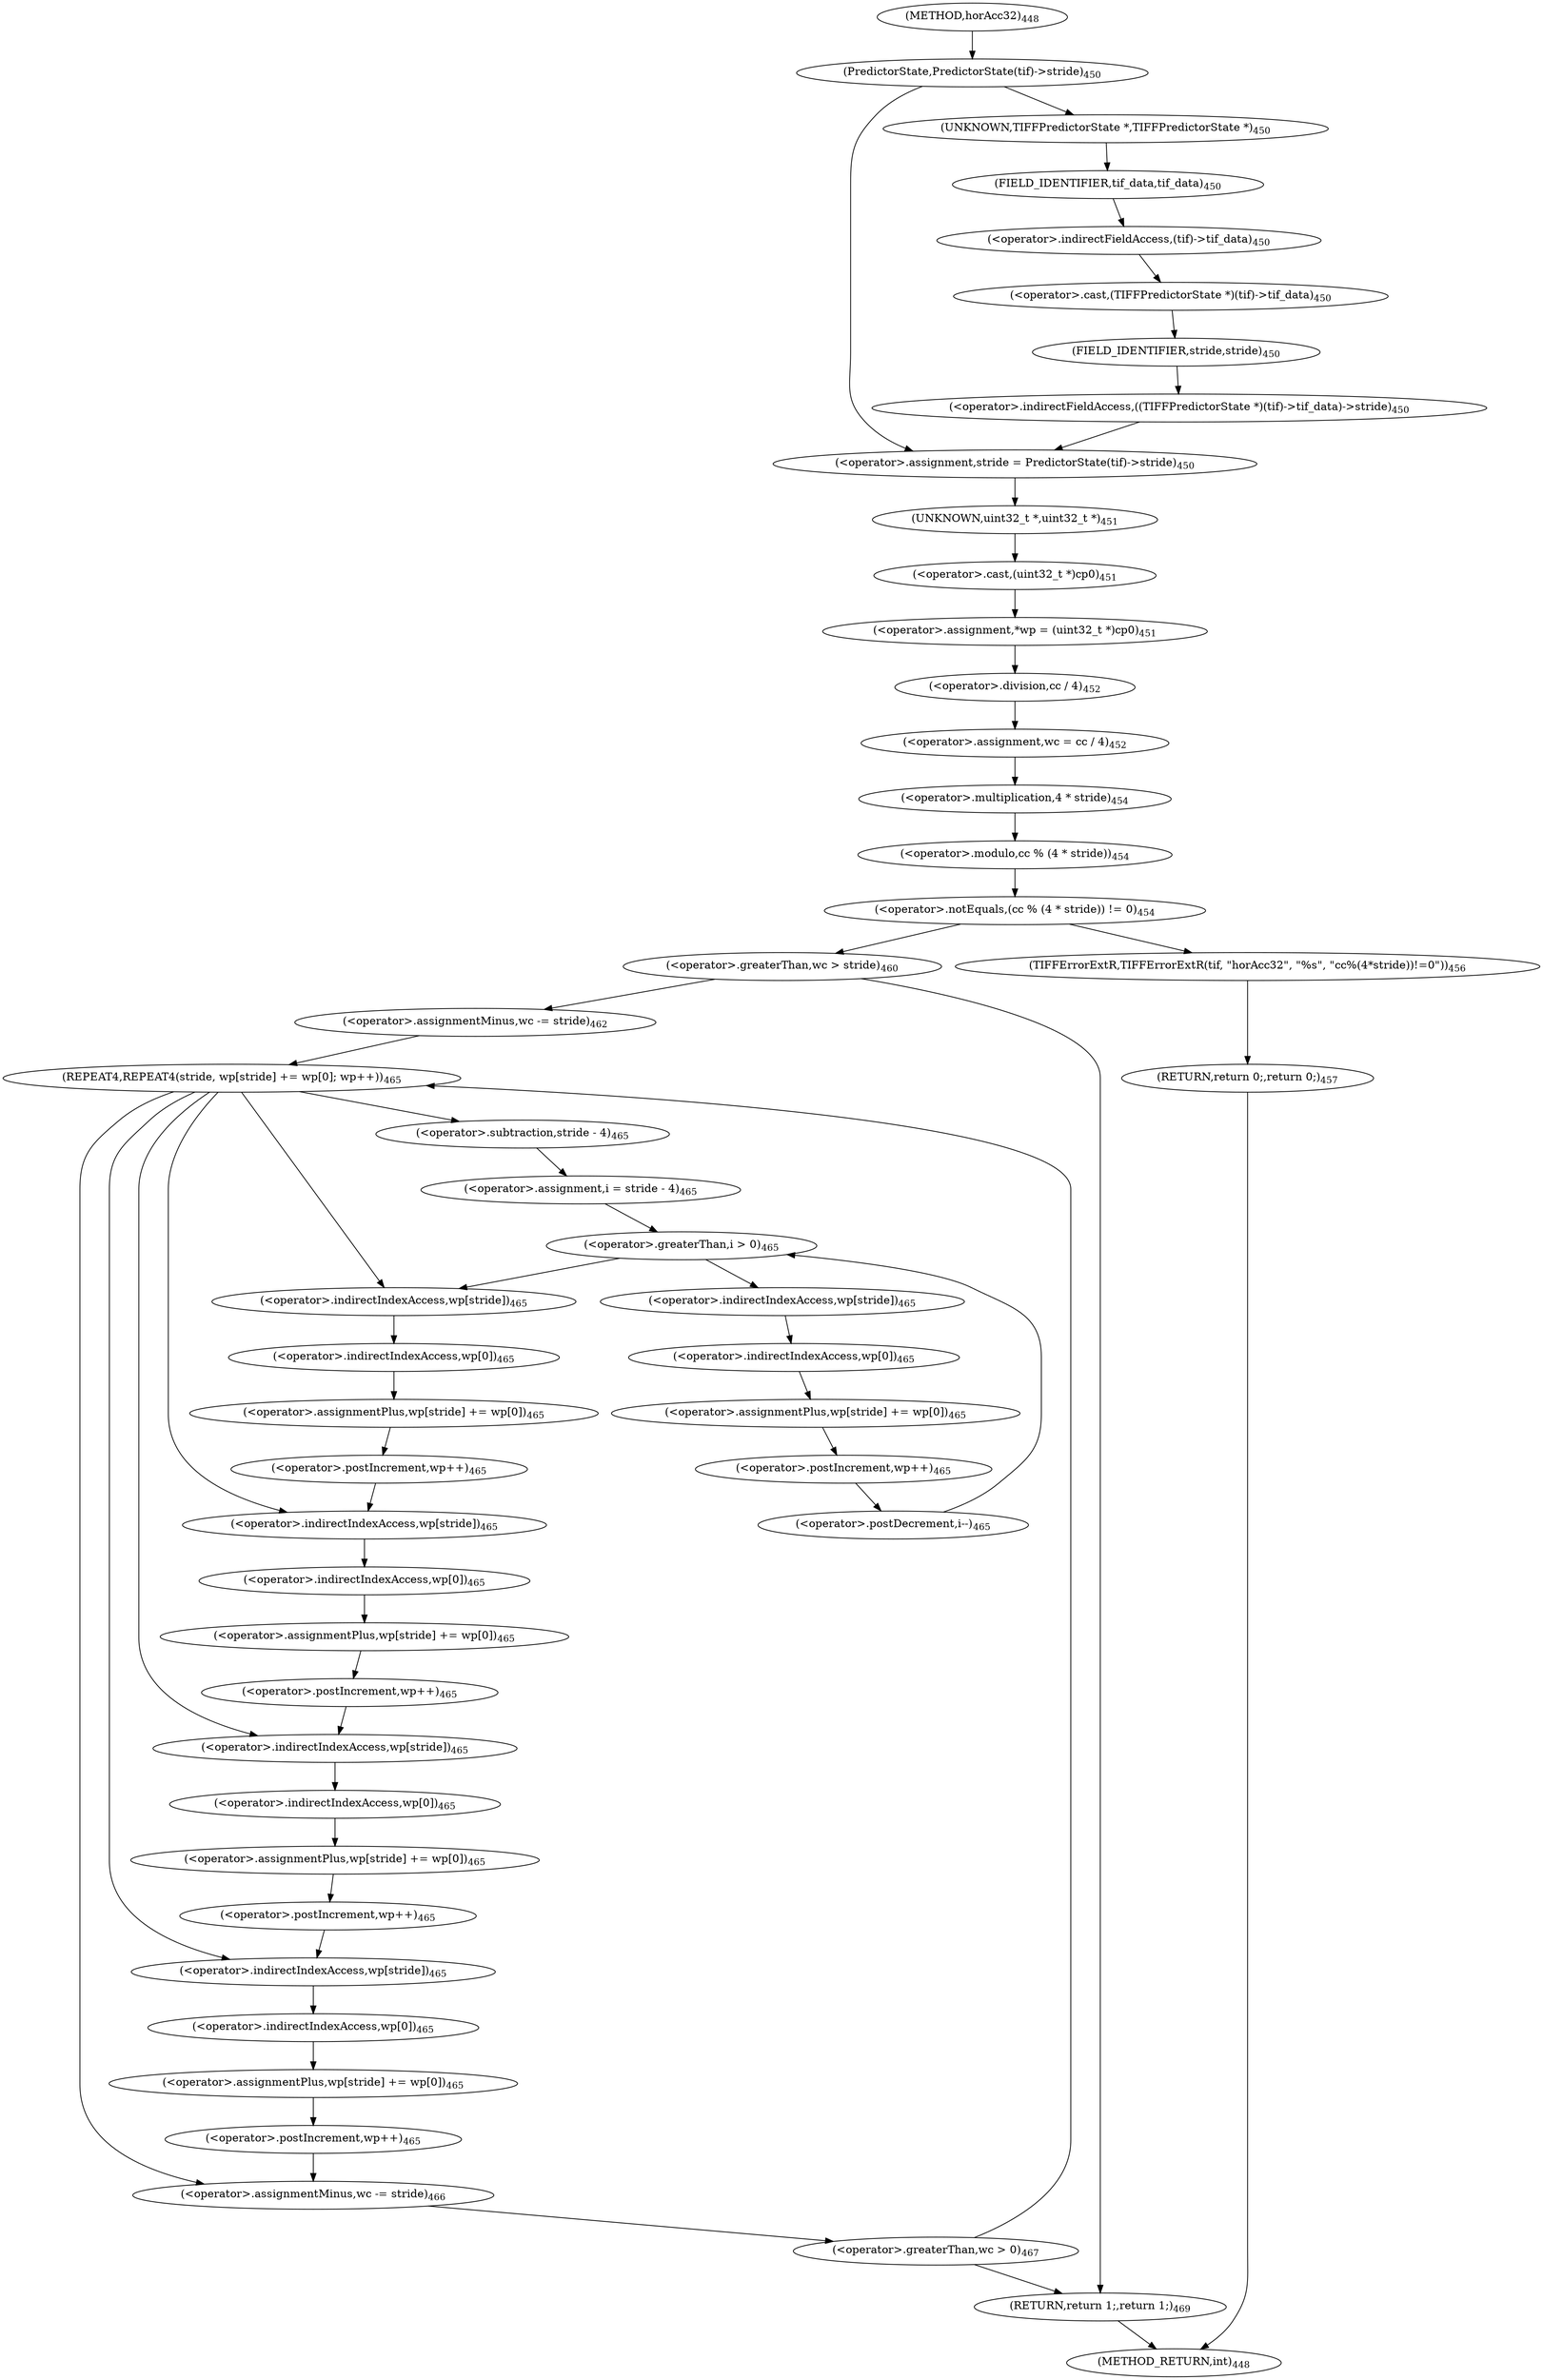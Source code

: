 digraph "horAcc32" {  
"37038" [label = <(&lt;operator&gt;.assignment,stride = PredictorState(tif)-&gt;stride)<SUB>450</SUB>> ]
"37051" [label = <(&lt;operator&gt;.assignment,*wp = (uint32_t *)cp0)<SUB>451</SUB>> ]
"37057" [label = <(&lt;operator&gt;.assignment,wc = cc / 4)<SUB>452</SUB>> ]
"37171" [label = <(RETURN,return 1;,return 1;)<SUB>469</SUB>> ]
"37040" [label = <(PredictorState,PredictorState(tif)-&gt;stride)<SUB>450</SUB>> ]
"37053" [label = <(&lt;operator&gt;.cast,(uint32_t *)cp0)<SUB>451</SUB>> ]
"37059" [label = <(&lt;operator&gt;.division,cc / 4)<SUB>452</SUB>> ]
"37063" [label = <(&lt;operator&gt;.notEquals,(cc % (4 * stride)) != 0)<SUB>454</SUB>> ]
"37079" [label = <(&lt;operator&gt;.greaterThan,wc &gt; stride)<SUB>460</SUB>> ]
"37054" [label = <(UNKNOWN,uint32_t *,uint32_t *)<SUB>451</SUB>> ]
"37064" [label = <(&lt;operator&gt;.modulo,cc % (4 * stride))<SUB>454</SUB>> ]
"37071" [label = <(TIFFErrorExtR,TIFFErrorExtR(tif, &quot;horAcc32&quot;, &quot;%s&quot;, &quot;cc%(4*stride))!=0&quot;))<SUB>456</SUB>> ]
"37076" [label = <(RETURN,return 0;,return 0;)<SUB>457</SUB>> ]
"37083" [label = <(&lt;operator&gt;.assignmentMinus,wc -= stride)<SUB>462</SUB>> ]
"37043" [label = <(&lt;operator&gt;.indirectFieldAccess,((TIFFPredictorState *)(tif)-&gt;tif_data)-&gt;stride)<SUB>450</SUB>> ]
"37066" [label = <(&lt;operator&gt;.multiplication,4 * stride)<SUB>454</SUB>> ]
"37168" [label = <(&lt;operator&gt;.greaterThan,wc &gt; 0)<SUB>467</SUB>> ]
"37044" [label = <(&lt;operator&gt;.cast,(TIFFPredictorState *)(tif)-&gt;tif_data)<SUB>450</SUB>> ]
"37049" [label = <(FIELD_IDENTIFIER,stride,stride)<SUB>450</SUB>> ]
"37088" [label = <(REPEAT4,REPEAT4(stride, wp[stride] += wp[0]; wp++))<SUB>465</SUB>> ]
"37165" [label = <(&lt;operator&gt;.assignmentMinus,wc -= stride)<SUB>466</SUB>> ]
"37045" [label = <(UNKNOWN,TIFFPredictorState *,TIFFPredictorState *)<SUB>450</SUB>> ]
"37046" [label = <(&lt;operator&gt;.indirectFieldAccess,(tif)-&gt;tif_data)<SUB>450</SUB>> ]
"37048" [label = <(FIELD_IDENTIFIER,tif_data,tif_data)<SUB>450</SUB>> ]
"37121" [label = <(&lt;operator&gt;.assignmentPlus,wp[stride] += wp[0])<SUB>465</SUB>> ]
"37128" [label = <(&lt;operator&gt;.postIncrement,wp++)<SUB>465</SUB>> ]
"37132" [label = <(&lt;operator&gt;.assignmentPlus,wp[stride] += wp[0])<SUB>465</SUB>> ]
"37139" [label = <(&lt;operator&gt;.postIncrement,wp++)<SUB>465</SUB>> ]
"37143" [label = <(&lt;operator&gt;.assignmentPlus,wp[stride] += wp[0])<SUB>465</SUB>> ]
"37150" [label = <(&lt;operator&gt;.postIncrement,wp++)<SUB>465</SUB>> ]
"37154" [label = <(&lt;operator&gt;.assignmentPlus,wp[stride] += wp[0])<SUB>465</SUB>> ]
"37161" [label = <(&lt;operator&gt;.postIncrement,wp++)<SUB>465</SUB>> ]
"37122" [label = <(&lt;operator&gt;.indirectIndexAccess,wp[stride])<SUB>465</SUB>> ]
"37125" [label = <(&lt;operator&gt;.indirectIndexAccess,wp[0])<SUB>465</SUB>> ]
"37133" [label = <(&lt;operator&gt;.indirectIndexAccess,wp[stride])<SUB>465</SUB>> ]
"37136" [label = <(&lt;operator&gt;.indirectIndexAccess,wp[0])<SUB>465</SUB>> ]
"37144" [label = <(&lt;operator&gt;.indirectIndexAccess,wp[stride])<SUB>465</SUB>> ]
"37147" [label = <(&lt;operator&gt;.indirectIndexAccess,wp[0])<SUB>465</SUB>> ]
"37155" [label = <(&lt;operator&gt;.indirectIndexAccess,wp[stride])<SUB>465</SUB>> ]
"37158" [label = <(&lt;operator&gt;.indirectIndexAccess,wp[0])<SUB>465</SUB>> ]
"37104" [label = <(&lt;operator&gt;.greaterThan,i &gt; 0)<SUB>465</SUB>> ]
"37107" [label = <(&lt;operator&gt;.postDecrement,i--)<SUB>465</SUB>> ]
"37099" [label = <(&lt;operator&gt;.assignment,i = stride - 4)<SUB>465</SUB>> ]
"37110" [label = <(&lt;operator&gt;.assignmentPlus,wp[stride] += wp[0])<SUB>465</SUB>> ]
"37117" [label = <(&lt;operator&gt;.postIncrement,wp++)<SUB>465</SUB>> ]
"37101" [label = <(&lt;operator&gt;.subtraction,stride - 4)<SUB>465</SUB>> ]
"37111" [label = <(&lt;operator&gt;.indirectIndexAccess,wp[stride])<SUB>465</SUB>> ]
"37114" [label = <(&lt;operator&gt;.indirectIndexAccess,wp[0])<SUB>465</SUB>> ]
"37032" [label = <(METHOD,horAcc32)<SUB>448</SUB>> ]
"37173" [label = <(METHOD_RETURN,int)<SUB>448</SUB>> ]
  "37038" -> "37054" 
  "37051" -> "37059" 
  "37057" -> "37066" 
  "37171" -> "37173" 
  "37040" -> "37045" 
  "37040" -> "37038" 
  "37053" -> "37051" 
  "37059" -> "37057" 
  "37063" -> "37071" 
  "37063" -> "37079" 
  "37079" -> "37083" 
  "37079" -> "37171" 
  "37054" -> "37053" 
  "37064" -> "37063" 
  "37071" -> "37076" 
  "37076" -> "37173" 
  "37083" -> "37088" 
  "37043" -> "37038" 
  "37066" -> "37064" 
  "37168" -> "37088" 
  "37168" -> "37171" 
  "37044" -> "37049" 
  "37049" -> "37043" 
  "37088" -> "37101" 
  "37088" -> "37122" 
  "37088" -> "37133" 
  "37088" -> "37144" 
  "37088" -> "37155" 
  "37088" -> "37165" 
  "37165" -> "37168" 
  "37045" -> "37048" 
  "37046" -> "37044" 
  "37048" -> "37046" 
  "37121" -> "37128" 
  "37128" -> "37133" 
  "37132" -> "37139" 
  "37139" -> "37144" 
  "37143" -> "37150" 
  "37150" -> "37155" 
  "37154" -> "37161" 
  "37161" -> "37165" 
  "37122" -> "37125" 
  "37125" -> "37121" 
  "37133" -> "37136" 
  "37136" -> "37132" 
  "37144" -> "37147" 
  "37147" -> "37143" 
  "37155" -> "37158" 
  "37158" -> "37154" 
  "37104" -> "37111" 
  "37104" -> "37122" 
  "37107" -> "37104" 
  "37099" -> "37104" 
  "37110" -> "37117" 
  "37117" -> "37107" 
  "37101" -> "37099" 
  "37111" -> "37114" 
  "37114" -> "37110" 
  "37032" -> "37040" 
}
